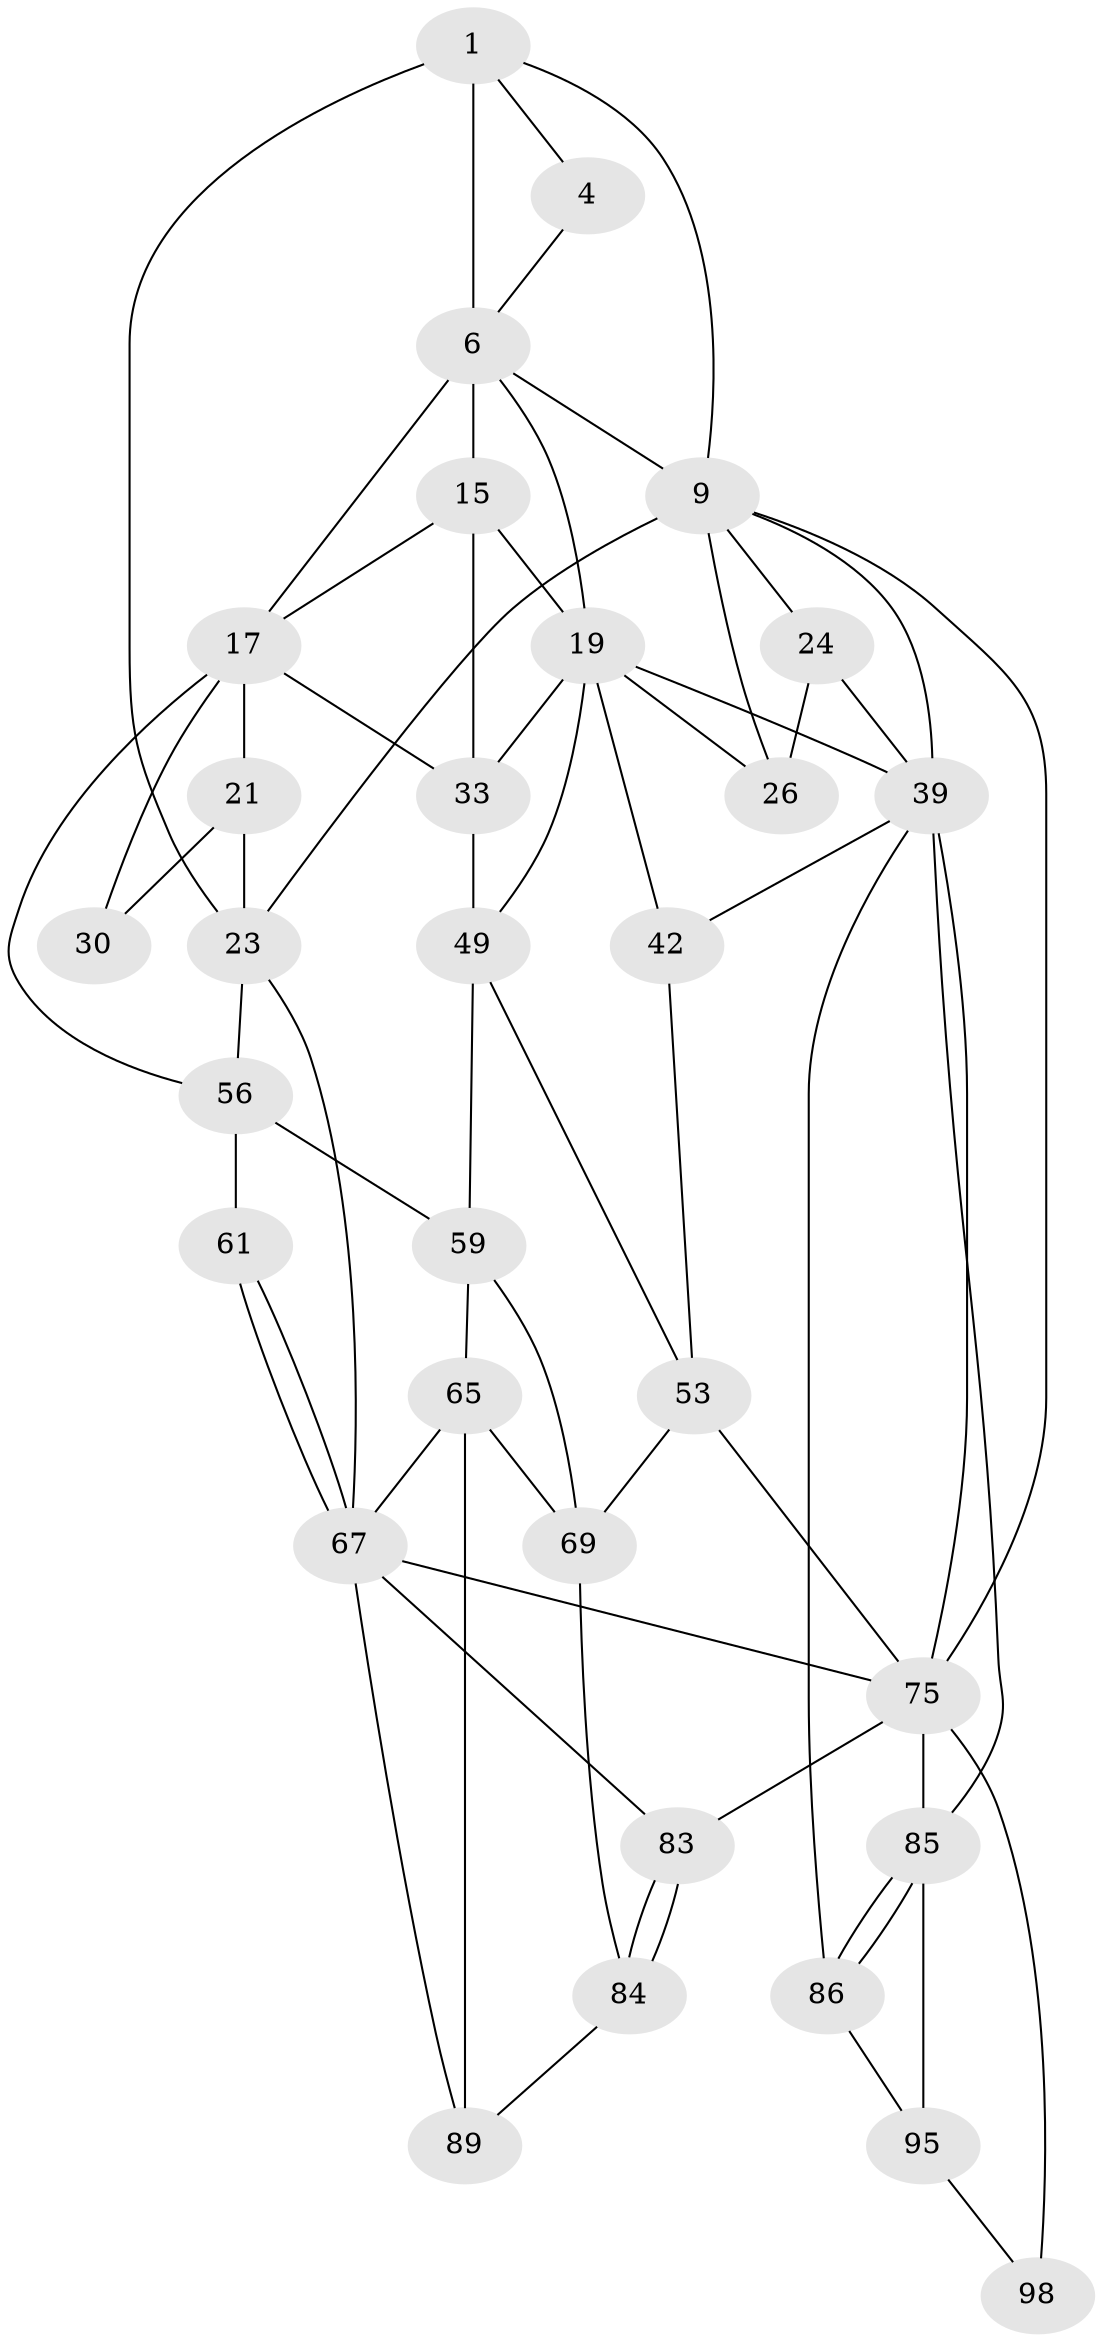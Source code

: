 // original degree distribution, {3: 0.019230769230769232, 6: 0.25961538461538464, 5: 0.4423076923076923, 4: 0.27884615384615385}
// Generated by graph-tools (version 1.1) at 2025/21/03/04/25 18:21:34]
// undirected, 31 vertices, 66 edges
graph export_dot {
graph [start="1"]
  node [color=gray90,style=filled];
  1 [pos="+0.450464656735093+0",super="+2+5"];
  4 [pos="+0.40527198329347+0"];
  6 [pos="+0.5379580218465926+0",super="+7+14"];
  9 [pos="+1+0",super="+13+10"];
  15 [pos="+0.36952808554601396+0.26310311033343103",super="+16"];
  17 [pos="+0.24064514457172687+0.253283069862509",super="+18+28"];
  19 [pos="+0.6021485402427152+0.12354717279137659",super="+27+20"];
  21 [pos="+0.030859574679583033+0.24238196894840067",super="+22+29"];
  23 [pos="+0+0.3144125645247886",super="+58"];
  24 [pos="+1+0.16072812750158982",super="+25"];
  26 [pos="+0.8001764038850719+0.2702146376066287"];
  30 [pos="+0+0.34979276240899565"];
  33 [pos="+0.32931768216020063+0.36013490206748433",super="+34"];
  39 [pos="+0.9176252463804656+0.522026622145804",super="+40+55"];
  42 [pos="+0.6412837882913746+0.38405723246822904",super="+43+48"];
  49 [pos="+0.3150838292097791+0.5045250671949736",super="+50"];
  53 [pos="+0.5507331112651465+0.6407627670974583",super="+68"];
  56 [pos="+0.1181999585232009+0.5369955487639747",super="+57+60"];
  59 [pos="+0.3359721132199801+0.579129721933831",super="+64"];
  61 [pos="+0.15659826216157421+0.7109272669831049"];
  65 [pos="+0.3262953035319742+0.7137718656694959",super="+81+66"];
  67 [pos="+0.1630449636144472+0.7268622286832271",super="+87"];
  69 [pos="+0.4222490725200116+0.7547345681013935",super="+80"];
  75 [pos="+0.7536480091783766+0.8264175050296138",super="+76"];
  83 [pos="+0.4355762260458939+0.9358452401895628",super="+93"];
  84 [pos="+0.41542687447975224+0.8948297177224833"];
  85 [pos="+0.9382984263438857+0.8070789459723314",super="+92"];
  86 [pos="+1+0.8419792514708022"];
  89 [pos="+0.25748638481635294+0.7942034411384584",super="+90"];
  95 [pos="+0.9332457010102873+0.9286082478697705",super="+96"];
  98 [pos="+0.8569064909161214+1"];
  1 -- 4;
  1 -- 23 [weight=2];
  1 -- 9 [weight=2];
  1 -- 6 [weight=2];
  4 -- 6;
  6 -- 17;
  6 -- 15;
  6 -- 9;
  6 -- 19;
  9 -- 26;
  9 -- 24;
  9 -- 23;
  9 -- 75;
  9 -- 39;
  15 -- 17;
  15 -- 33;
  15 -- 19;
  17 -- 21 [weight=2];
  17 -- 33 [weight=2];
  17 -- 56;
  17 -- 30;
  19 -- 26;
  19 -- 42 [weight=3];
  19 -- 33;
  19 -- 49;
  19 -- 39;
  21 -- 30 [weight=2];
  21 -- 23;
  23 -- 56;
  23 -- 67;
  24 -- 26;
  24 -- 39 [weight=2];
  33 -- 49 [weight=2];
  39 -- 85;
  39 -- 75;
  39 -- 86;
  39 -- 42;
  42 -- 53;
  49 -- 53;
  49 -- 59;
  53 -- 69;
  53 -- 75;
  56 -- 61 [weight=2];
  56 -- 59;
  59 -- 65;
  59 -- 69;
  61 -- 67;
  61 -- 67;
  65 -- 89 [weight=2];
  65 -- 69;
  65 -- 67;
  67 -- 83 [weight=2];
  67 -- 89;
  67 -- 75;
  69 -- 84;
  75 -- 85;
  75 -- 98 [weight=2];
  75 -- 83 [weight=2];
  83 -- 84;
  83 -- 84;
  84 -- 89;
  85 -- 86;
  85 -- 86;
  85 -- 95;
  86 -- 95;
  95 -- 98;
}
